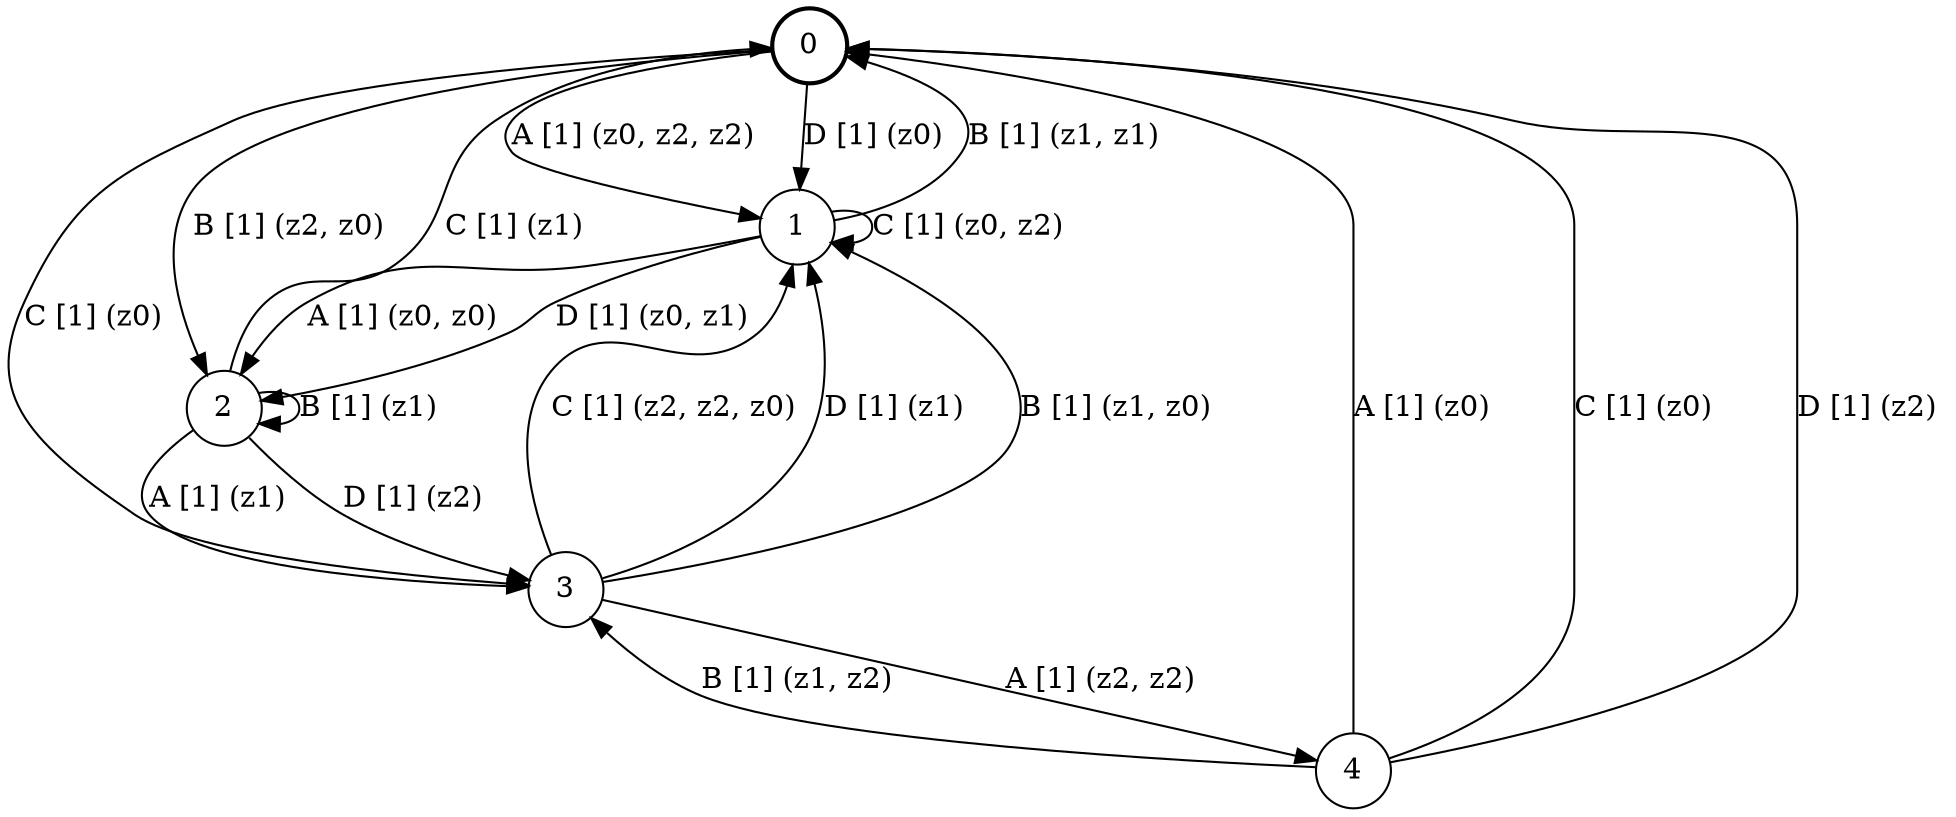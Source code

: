 # generated file, don't try to modify
# command: dot -Tpng <filename> > tree.png
digraph Automaton {
    node [shape = circle];
    0 [style = "bold"];
    0 -> 1 [label = "A [1] (z0, z2, z2) "];
    0 -> 2 [label = "B [1] (z2, z0) "];
    0 -> 3 [label = "C [1] (z0) "];
    0 -> 1 [label = "D [1] (z0) "];
    1 -> 2 [label = "A [1] (z0, z0) "];
    1 -> 0 [label = "B [1] (z1, z1) "];
    1 -> 1 [label = "C [1] (z0, z2) "];
    1 -> 2 [label = "D [1] (z0, z1) "];
    2 -> 3 [label = "A [1] (z1) "];
    2 -> 2 [label = "B [1] (z1) "];
    2 -> 0 [label = "C [1] (z1) "];
    2 -> 3 [label = "D [1] (z2) "];
    3 -> 4 [label = "A [1] (z2, z2) "];
    3 -> 1 [label = "B [1] (z1, z0) "];
    3 -> 1 [label = "C [1] (z2, z2, z0) "];
    3 -> 1 [label = "D [1] (z1) "];
    4 -> 0 [label = "A [1] (z0) "];
    4 -> 3 [label = "B [1] (z1, z2) "];
    4 -> 0 [label = "C [1] (z0) "];
    4 -> 0 [label = "D [1] (z2) "];
}
